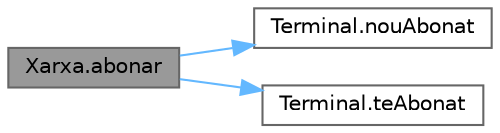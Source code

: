 digraph "Xarxa.abonar"
{
 // LATEX_PDF_SIZE
  bgcolor="transparent";
  edge [fontname=Helvetica,fontsize=10,labelfontname=Helvetica,labelfontsize=10];
  node [fontname=Helvetica,fontsize=10,shape=box,height=0.2,width=0.4];
  rankdir="LR";
  Node1 [id="Node000001",label="Xarxa.abonar",height=0.2,width=0.4,color="gray40", fillcolor="grey60", style="filled", fontcolor="black",tooltip="Abonar un client a un Terminal."];
  Node1 -> Node2 [id="edge1_Node000001_Node000002",color="steelblue1",style="solid",tooltip=" "];
  Node2 [id="Node000002",label="Terminal.nouAbonat",height=0.2,width=0.4,color="grey40", fillcolor="white", style="filled",URL="$class_terminal.html#a75923edab4b691dc62bc0b2cde820d35",tooltip="Abonar un nou client."];
  Node1 -> Node3 [id="edge2_Node000001_Node000003",color="steelblue1",style="solid",tooltip=" "];
  Node3 [id="Node000003",label="Terminal.teAbonat",height=0.2,width=0.4,color="grey40", fillcolor="white", style="filled",URL="$class_terminal.html#af85800174dae6faa477d7413bb52f674",tooltip="Comprova si un client està associat aquest punt Terminal."];
}

